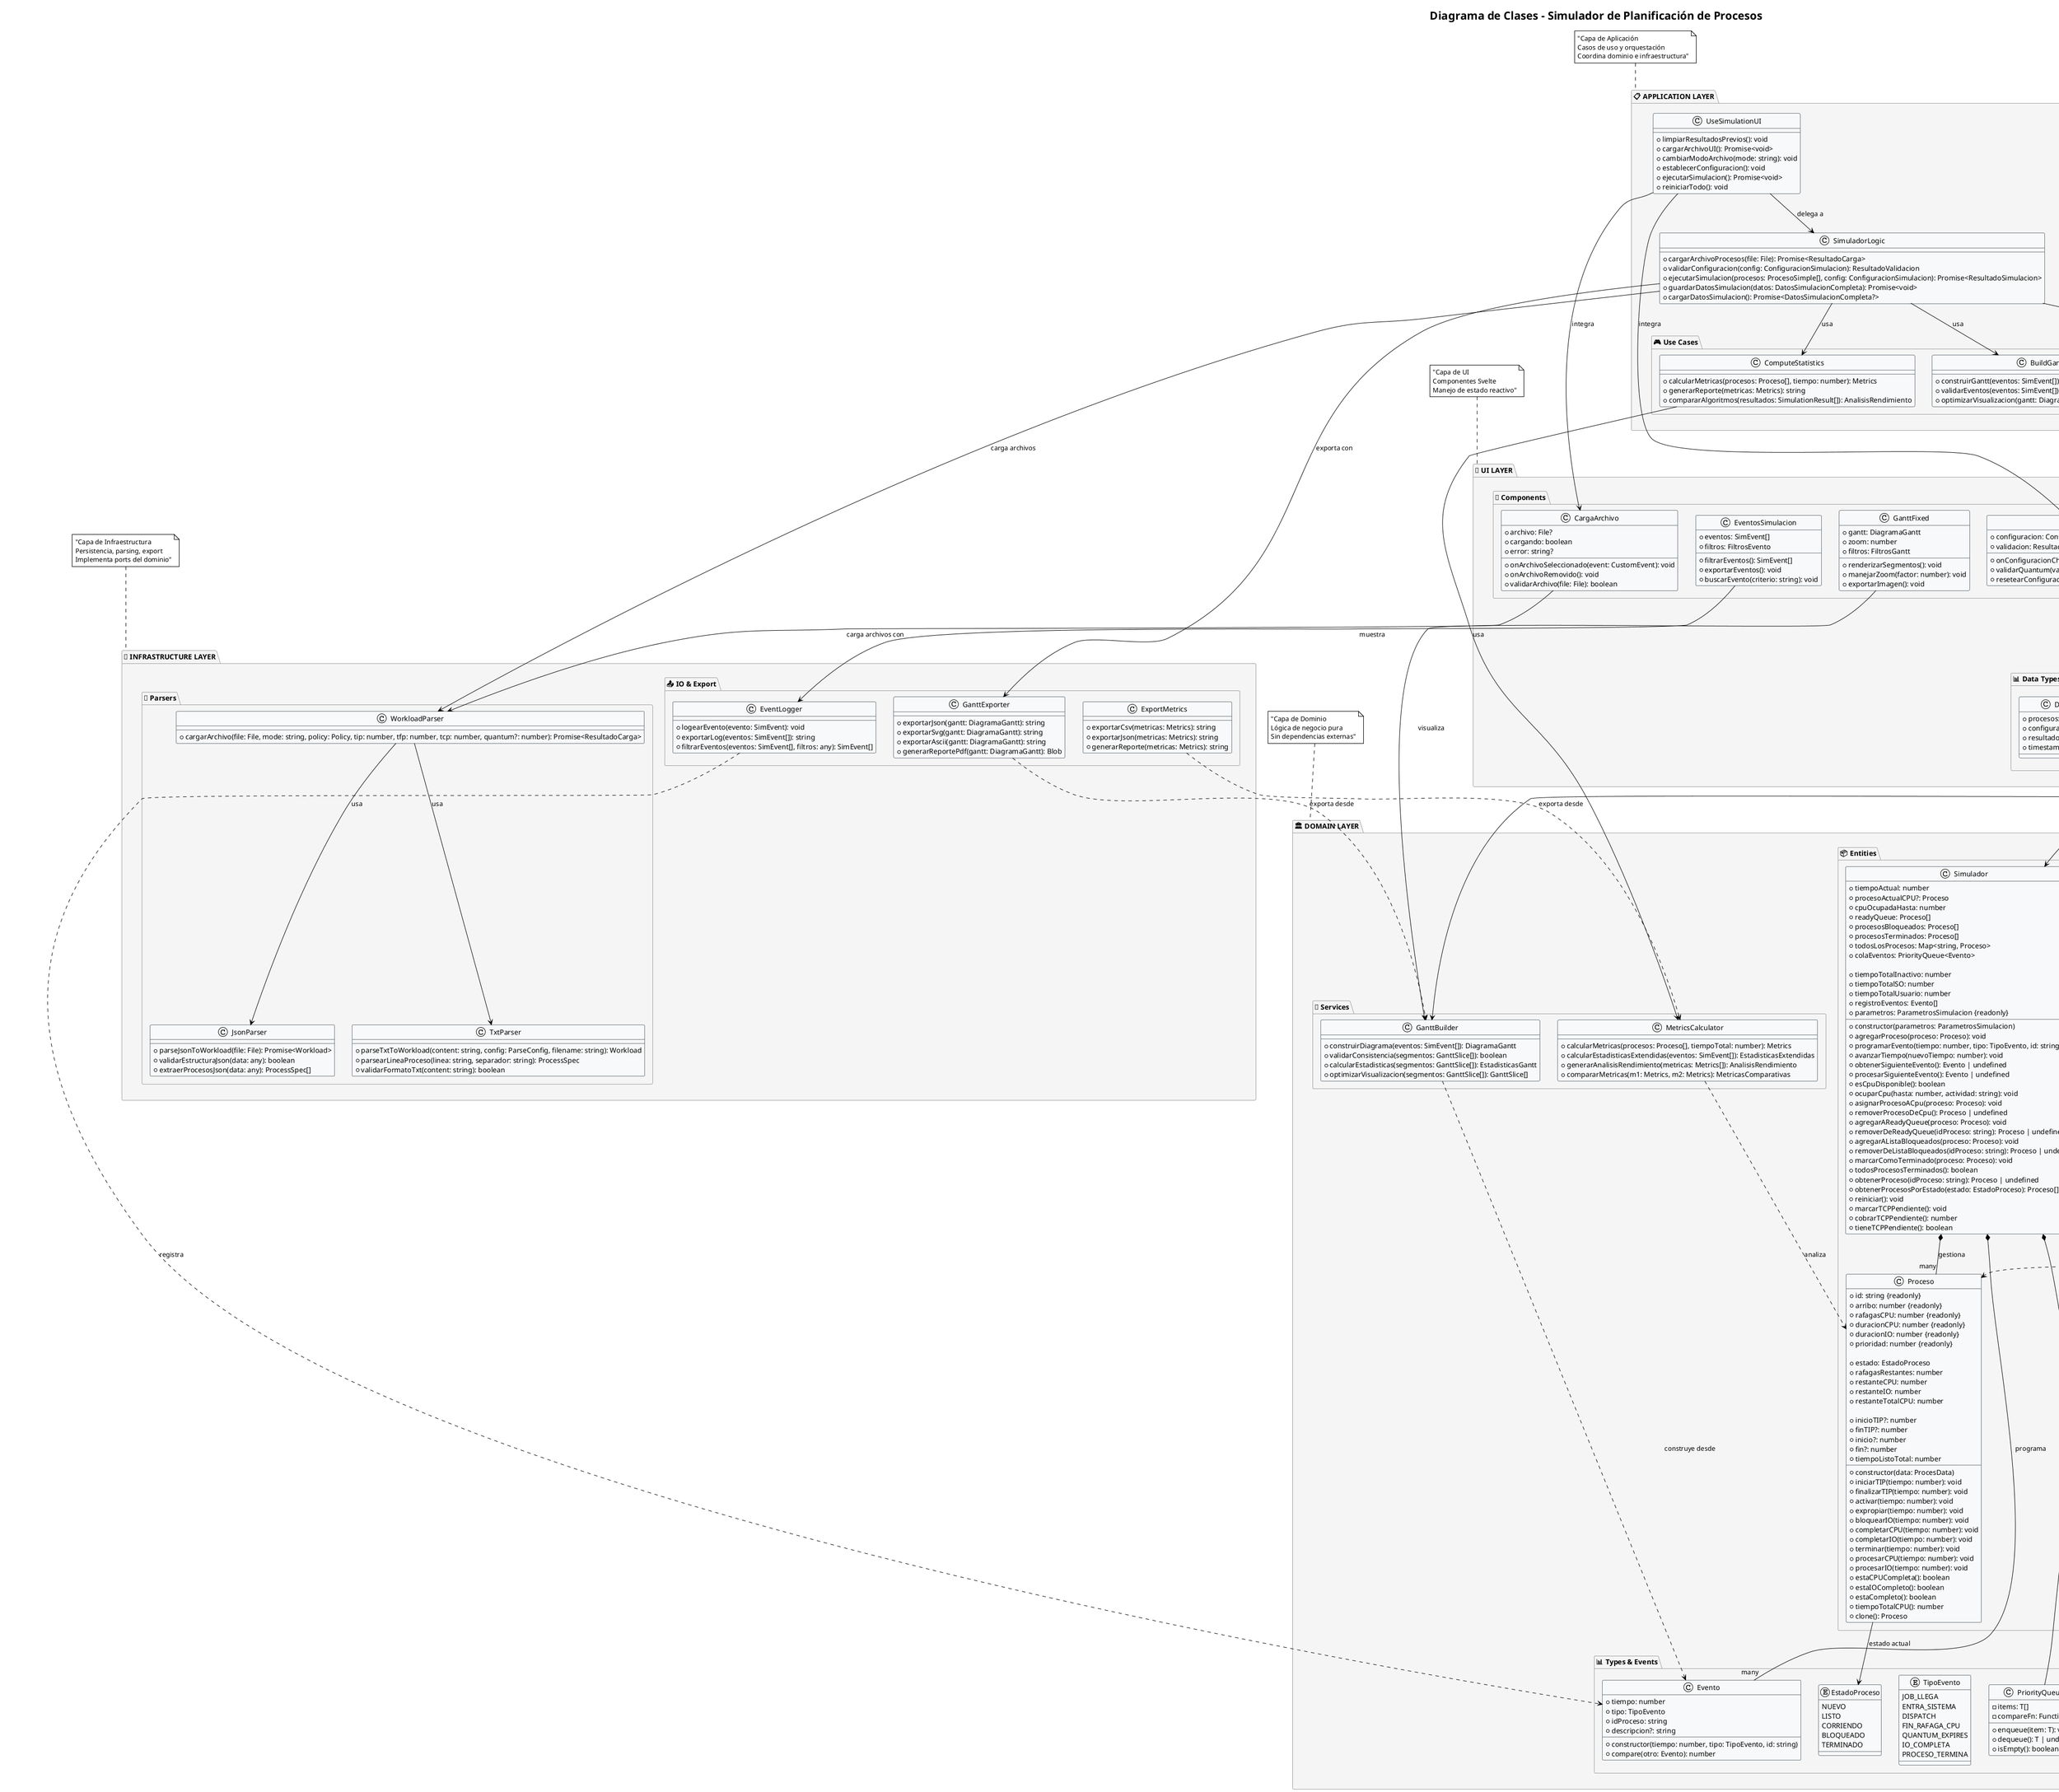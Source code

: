 @startuml UML_Classes

!theme plain
skinparam backgroundColor #FFFFFF
skinparam classBackgroundColor #F8F9FA
skinparam classBorderColor #6C757D
skinparam stereotypeCBackgroundColor #E3F2FD
skinparam packageBackgroundColor #F5F5F5
skinparam packageBorderColor #9E9E9E

title Diagrama de Clases - Simulador de Planificación de Procesos

' ===============================
' CAPA DE DOMINIO (Domain Layer)
' ===============================
package "🏛️ DOMAIN LAYER" as domain {
  
  package "📦 Entities" as entities {
    class Proceso {
      ' Propiedades inmutables
      +id: string {readonly}
      +arribo: number {readonly}
      +rafagasCPU: number {readonly}
      +duracionCPU: number {readonly}
      +duracionIO: number {readonly}
      +prioridad: number {readonly}
      
      ' Estado dinámico
      +estado: EstadoProceso
      +rafagasRestantes: number
      +restanteCPU: number
      +restanteIO: number
      +restanteTotalCPU: number
      
      ' Timestamps para métricas
      +inicioTIP?: number
      +finTIP?: number
      +inicio?: number
      +fin?: number
      +tiempoListoTotal: number
      --
      +constructor(data: ProcesData)
      +iniciarTIP(tiempo: number): void
      +finalizarTIP(tiempo: number): void
      +activar(tiempo: number): void
      +expropiar(tiempo: number): void
      +bloquearIO(tiempo: number): void
      +completarCPU(tiempo: number): void
      +completarIO(tiempo: number): void
      +terminar(tiempo: number): void
      +procesarCPU(tiempo: number): void
      +procesarIO(tiempo: number): void
      +estaCPUCompleta(): boolean
      +estaIOCompleto(): boolean
      +estaCompleto(): boolean
      +tiempoTotalCPU(): number
      +clone(): Proceso
    }

    class Simulador {
      ' Estado del sistema
      +tiempoActual: number
      +procesoActualCPU?: Proceso
      +cpuOcupadaHasta: number
      +readyQueue: Proceso[]
      +procesosBloqueados: Proceso[]
      +procesosTerminados: Proceso[]
      +todosLosProcesos: Map<string, Proceso>
      +colaEventos: PriorityQueue<Evento>
      
      ' Métricas de tiempo
      +tiempoTotalInactivo: number
      +tiempoTotalSO: number
      +tiempoTotalUsuario: number
      +registroEventos: Evento[]
      +parametros: ParametrosSimulacion {readonly}
      --
      +constructor(parametros: ParametrosSimulacion)
      +agregarProceso(proceso: Proceso): void
      +programarEvento(tiempo: number, tipo: TipoEvento, id: string): void
      +avanzarTiempo(nuevoTiempo: number): void
      +obtenerSiguienteEvento(): Evento | undefined
      +procesarSiguienteEvento(): Evento | undefined
      +esCpuDisponible(): boolean
      +ocuparCpu(hasta: number, actividad: string): void
      +asignarProcesoACpu(proceso: Proceso): void
      +removerProcesoDeCpu(): Proceso | undefined
      +agregarAReadyQueue(proceso: Proceso): void
      +removerDeReadyQueue(idProceso: string): Proceso | undefined
      +agregarAListaBloqueados(proceso: Proceso): void
      +removerDeListaBloqueados(idProceso: string): Proceso | undefined
      +marcarComoTerminado(proceso: Proceso): void
      +todosProcesosTerminados(): boolean
      +obtenerProceso(idProceso: string): Proceso | undefined
      +obtenerProcesosPorEstado(estado: EstadoProceso): Proceso[]
      +reiniciar(): void
      +marcarTCPPendiente(): void
      +cobrarTCPPendiente(): number
      +tieneTCPPendiente(): boolean
    }
  }

  package "⚙️ Algorithms" as algorithms {
    interface EstrategiaScheduler {
      +nombre: string {readonly}
      +soportaExpropiacion: boolean {readonly}
      +requiereQuantum: boolean {readonly}
      --
      +alLlegarProceso(proceso: Proceso, tiempo: number): void
      +elegirSiguiente(colaListos: Proceso[], tiempo: number): Proceso?
      +debeExpropiar?(actual: Proceso, candidato: Proceso, tiempo: number): boolean
      +ordenarColaListos(colaListos: Proceso[]): void
    }

    abstract class EstrategiaSchedulerBase {
      +nombre: string {readonly, abstract}
      +soportaExpropiacion: boolean {readonly, abstract}
      +requiereQuantum: boolean {readonly, abstract}
      --
      +elegirSiguiente(colaListos: Proceso[], tiempo: number): Proceso? {abstract}
      +ordenarColaListos(colaListos: Proceso[]): void {abstract}
      +debeExpropiar?(actual: Proceso, candidato: Proceso, tiempo: number): boolean
    }

    class EstrategiaSchedulerFcfs {
      +nombre: "FCFS"
      +soportaExpropiacion: false
      +requiereQuantum: false
      --
      +elegirSiguiente(): Proceso?
      +ordenarColaListos(): void
    }

    class EstrategiaSchedulerSjf {
      +nombre: "SJF"
      +soportaExpropiacion: false
      +requiereQuantum: false
      --
      +elegirSiguiente(): Proceso?
      +ordenarColaListos(): void
    }

    class EstrategiaSchedulerSrtf {
      +nombre: "SRTF"
      +soportaExpropiacion: true
      +requiereQuantum: false
      --
      +elegirSiguiente(): Proceso?
      +ordenarColaListos(): void
      +debeExpropiar(): boolean
    }

    class EstrategiaSchedulerRoundRobin {
      +nombre: "RR"
      +soportaExpropiacion: true
      +requiereQuantum: true
      --
      +elegirSiguiente(): Proceso?
      +ordenarColaListos(): void
      +alTickQuantum(): boolean
    }

    class EstrategiaSchedulerPrioridad {
      +nombre: "PRIORITY"
      +soportaExpropiacion: true
      +requiereQuantum: false
      --
      +elegirSiguiente(): Proceso?
      +ordenarColaListos(): void
      +debeExpropiar(): boolean
    }
  }

  package "🎯 Services" as services {
    class MetricsCalculator {
      +calcularMetricas(procesos: Proceso[], tiempoTotal: number): Metrics
      +calcularEstadisticasExtendidas(eventos: SimEvent[]): EstadisticasExtendidas
      +generarAnalisisRendimiento(metricas: Metrics[]): AnalisisRendimiento
      +compararMetricas(m1: Metrics, m2: Metrics): MetricasComparativas
    }

    class GanttBuilder {
      +construirDiagrama(eventos: SimEvent[]): DiagramaGantt
      +validarConsistencia(segmentos: GanttSlice[]): boolean
      +calcularEstadisticas(segmentos: GanttSlice[]): EstadisticasGantt
      +optimizarVisualizacion(segmentos: GanttSlice[]): GanttSlice[]
    }
  }

  package "📊 Types & Events" as types {
    enum EstadoProceso {
      NUEVO
      LISTO
      CORRIENDO
      BLOQUEADO
      TERMINADO
    }

    enum TipoEvento {
      JOB_LLEGA
      ENTRA_SISTEMA
      DISPATCH
      FIN_RAFAGA_CPU
      QUANTUM_EXPIRES
      IO_COMPLETA
      PROCESO_TERMINA
    }

    class Evento {
      +tiempo: number
      +tipo: TipoEvento
      +idProceso: string
      +descripcion?: string
      --
      +constructor(tiempo: number, tipo: TipoEvento, id: string)
      +compare(otro: Evento): number
    }

    class PriorityQueue<T> {
      -items: T[]
      -compareFn: Function
      --
      +enqueue(item: T): void
      +dequeue(): T | undefined
      +isEmpty(): boolean
    }
  }
}

' ===============================
' CAPA DE APLICACIÓN (Application Layer) 
' ===============================
package "📋 APPLICATION LAYER" as application {
  
  package "🎮 Use Cases" as usecases {
    class RunSimulation {
      +ejecutarSimulacion(workload: Workload): Promise<SimulationResult>
      +configurarSimulador(parametros: ParametrosSimulacion): Simulador
      +procesarResultados(estado: SimState): SimulationResult
    }

    class BuildGantt {
      +construirGantt(eventos: SimEvent[]): DiagramaGantt
      +validarEventos(eventos: SimEvent[]): boolean
      +optimizarVisualizacion(gantt: DiagramaGantt): DiagramaGantt
    }

    class ComputeStatistics {
      +calcularMetricas(procesos: Proceso[], tiempo: number): Metrics
      +generarReporte(metricas: Metrics): string
      +compararAlgoritmos(resultados: SimulationResult[]): AnalisisRendimiento
    }
  }

  class SimuladorLogic {
    +cargarArchivoProcesos(file: File): Promise<ResultadoCarga>
    +validarConfiguracion(config: ConfiguracionSimulacion): ResultadoValidacion
    +ejecutarSimulacion(procesos: ProcesoSimple[], config: ConfiguracionSimulacion): Promise<ResultadoSimulacion>
    +guardarDatosSimulacion(datos: DatosSimulacionCompleta): Promise<void>
    +cargarDatosSimulacion(): Promise<DatosSimulacionCompleta?>
  }

  class UseSimulationUI {
    +limpiarResultadosPrevios(): void
    +cargarArchivoUI(): Promise<void>
    +cambiarModoArchivo(mode: string): void
    +establecerConfiguracion(): void
    +ejecutarSimulacion(): Promise<void>
    +reiniciarTodo(): void
  }
}

' ===============================
' CAPA DE NÚCLEO (Core Layer)
' ===============================
package "⚡ CORE LAYER" as core {
  
  class AdaptadorSimuladorDominio {
    -simuladorDominio: Simulador
    -state: SimState
    -procesosDominio: Map<string, Proceso>
    -estrategia: EstrategiaScheduler
    --
    +constructor(workload: Workload)
    +ejecutar(): ResultadoSimulacionDominio
    +procesarEventos(): void
    -crearEstrategia(algoritmo: Algoritmo): EstrategiaScheduler
    -mapearEventos(): EventoInterno[]
  }

  class AdaptadorEntidadesDominio {
    +{static} workloadAProcesos(workload: Workload): Proceso[]
    +{static} workloadAParametrosSimulacion(workload: Workload): ParametrosSimulacion
    +{static} procesoSimpleAProcesData(simple: ProcesoSimple): ProcesData
  }

  class SimState {
    +procesos: Map<string, any>
    +ready: string[]
    +running?: string
    +blocked: string[]
    +finished: string[]
    +cpuTime: number
    +currentTime: number
  }
}

' ===============================
' CAPA DE INFRAESTRUCTURA (Infrastructure Layer)
' ===============================
package "🔧 INFRASTRUCTURE LAYER" as infrastructure {
  
  package "📁 Parsers" as parsers {
    class WorkloadParser {
      +cargarArchivo(file: File, mode: string, policy: Policy, tip: number, tfp: number, tcp: number, quantum?: number): Promise<ResultadoCarga>
    }

    class JsonParser {
      +parseJsonToWorkload(file: File): Promise<Workload>
      +validarEstructuraJson(data: any): boolean
      +extraerProcesosJson(data: any): ProcessSpec[]
    }

    class TxtParser {
      +parseTxtToWorkload(content: string, config: ParseConfig, filename: string): Workload
      +parsearLineaProceso(linea: string, separador: string): ProcessSpec
      +validarFormatoTxt(content: string): boolean
    }
  }

  package "📤 IO & Export" as io {
    class GanttExporter {
      +exportarJson(gantt: DiagramaGantt): string
      +exportarSvg(gantt: DiagramaGantt): string
      +exportarAscii(gantt: DiagramaGantt): string
      +generarReportePdf(gantt: DiagramaGantt): Blob
    }

    class EventLogger {
      +logearEvento(evento: SimEvent): void
      +exportarLog(eventos: SimEvent[]): string
      +filtrarEventos(eventos: SimEvent[], filtros: any): SimEvent[]
    }

    class ExportMetrics {
      +exportarCsv(metricas: Metrics): string
      +exportarJson(metricas: Metrics): string
      +generarReporte(metricas: Metrics): string
    }
  }
}

' ===============================
' CAPA DE UI (User Interface Layer)
' ===============================
package "🎨 UI LAYER" as ui {
  
  package "🧩 Components" as components {
    class CargaArchivo {
      +archivo: File?
      +cargando: boolean
      +error: string?
      --
      +onArchivoSeleccionado(event: CustomEvent): void
      +onArchivoRemovido(): void
      +validarArchivo(file: File): boolean
    }

    class TablaProcesos {
      +procesos: ProcesoSimple[]
      +modoEdicion: boolean
      --
      +agregarProceso(): void
      +eliminarProceso(index: number): void
      +editarProceso(index: number, proceso: ProcesoSimple): void
    }

    class ConfiguracionPanel {
      +configuracion: ConfiguracionSimulacion
      +validacion: ResultadoValidacion
      --
      +onConfiguracionChange(config: ConfiguracionSimulacion): void
      +validarQuantum(valor: number): boolean
      +resetearConfiguracion(): void
    }

    class GanttFixed {
      +gantt: DiagramaGantt
      +zoom: number
      +filtros: FiltrosGantt
      --
      +renderizarSegmentos(): void
      +manejarZoom(factor: number): void
      +exportarImagen(): void
    }

    class EventosSimulacion {
      +eventos: SimEvent[]
      +filtros: FiltrosEvento
      --
      +filtrarEventos(): SimEvent[]
      +exportarEventos(): void
      +buscarEvento(criterio: string): void
    }
  }

  package "📊 Data Types" as uitypes {
    class ProcesoSimple {
      +nombre: string
      +llegada: number
      +rafaga: number
      +prioridad: number
    }

    class ConfiguracionSimulacion {
      +policy: Policy
      +tip: number
      +tfp: number
      +tcp: number
      +quantum?: number
    }

    class DatosSimulacionCompleta {
      +procesos: ProcesoSimple[]
      +configuracion: ConfiguracionSimulacion
      +resultados: ResultadoSimulacion
      +timestamp: string
    }
  }
}

' ===============================
' RELACIONES ENTRE CAPAS
' ===============================

' Dominio - Entities y Algorithms
Simulador *-- "many" Proceso : gestiona
Simulador *-- PriorityQueue : usa
Simulador *-- "many" Evento : programa
Proceso --> EstadoProceso : estado actual
EstrategiaSchedulerBase ..|> EstrategiaScheduler : implements
EstrategiaSchedulerFcfs --|> EstrategiaSchedulerBase : extends
EstrategiaSchedulerSjf --|> EstrategiaSchedulerBase : extends
EstrategiaSchedulerSrtf --|> EstrategiaSchedulerBase : extends
EstrategiaSchedulerRoundRobin --|> EstrategiaSchedulerBase : extends
EstrategiaSchedulerPrioridad --|> EstrategiaSchedulerBase : extends

' Dominio - Services
MetricsCalculator ..> Proceso : analiza
GanttBuilder ..> Evento : construye desde

' Application - Use Cases
RunSimulation --> AdaptadorSimuladorDominio : delega a
BuildGantt --> GanttBuilder : usa
ComputeStatistics --> MetricsCalculator : usa
SimuladorLogic --> RunSimulation : orquesta
SimuladorLogic --> BuildGantt : usa
SimuladorLogic --> ComputeStatistics : usa
UseSimulationUI --> SimuladorLogic : delega a

' Core - Adaptadores
AdaptadorSimuladorDominio --> Simulador : encapsula
AdaptadorSimuladorDominio --> EstrategiaScheduler : configura
AdaptadorEntidadesDominio ..> Proceso : factory
AdaptadorEntidadesDominio ..> ProcesoSimple : transforma

' Infrastructure - Parsers e IO
WorkloadParser --> JsonParser : usa
WorkloadParser --> TxtParser : usa
GanttExporter ..> GanttBuilder : exporta desde
EventLogger ..> Evento : registra
ExportMetrics ..> MetricsCalculator : exporta desde

' UI - Components
CargaArchivo --> WorkloadParser : carga archivos con
TablaProcesos --> ProcesoSimple : muestra
ConfiguracionPanel --> ConfiguracionSimulacion : configura
GanttFixed --> GanttBuilder : visualiza
EventosSimulacion --> EventLogger : muestra

' Cross-layer dependencies
SimuladorLogic --> WorkloadParser : carga archivos
SimuladorLogic --> GanttExporter : exporta con
UseSimulationUI --> CargaArchivo : integra
UseSimulationUI --> ConfiguracionPanel : integra

' Notes para clarificación
note top of domain : "Capa de Dominio\nLógica de negocio pura\nSin dependencias externas"
note top of application : "Capa de Aplicación\nCasos de uso y orquestación\nCoordina dominio e infraestructura"
note top of core : "Capa de Núcleo\nAdaptadores entre capas\nPatrón Adapter"
note top of infrastructure : "Capa de Infraestructura\nPersistencia, parsing, export\nImplementa ports del dominio"
note top of ui : "Capa de UI\nComponentes Svelte\nManejo de estado reactivo"

@enduml
